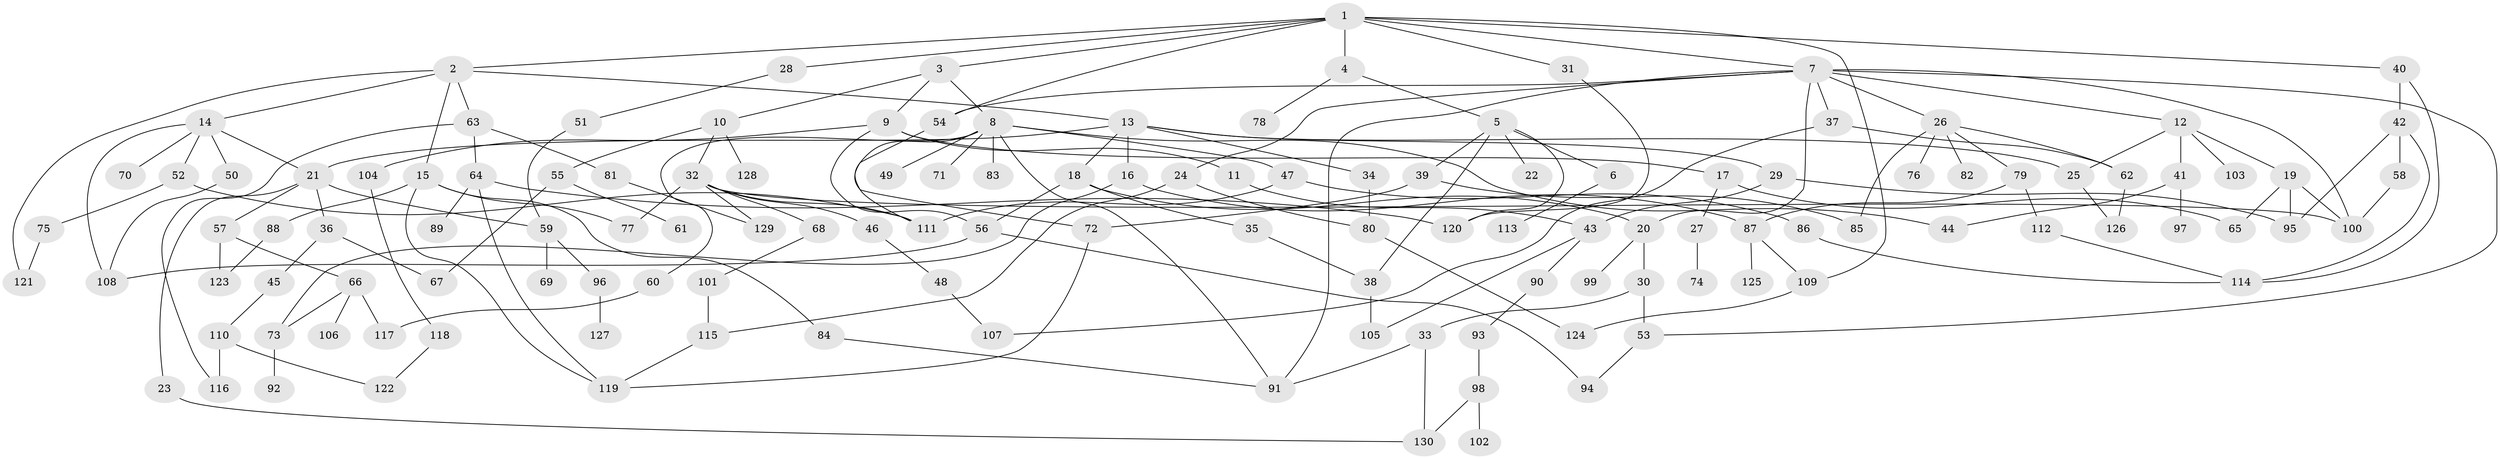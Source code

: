 // Generated by graph-tools (version 1.1) at 2025/49/03/09/25 03:49:18]
// undirected, 130 vertices, 184 edges
graph export_dot {
graph [start="1"]
  node [color=gray90,style=filled];
  1;
  2;
  3;
  4;
  5;
  6;
  7;
  8;
  9;
  10;
  11;
  12;
  13;
  14;
  15;
  16;
  17;
  18;
  19;
  20;
  21;
  22;
  23;
  24;
  25;
  26;
  27;
  28;
  29;
  30;
  31;
  32;
  33;
  34;
  35;
  36;
  37;
  38;
  39;
  40;
  41;
  42;
  43;
  44;
  45;
  46;
  47;
  48;
  49;
  50;
  51;
  52;
  53;
  54;
  55;
  56;
  57;
  58;
  59;
  60;
  61;
  62;
  63;
  64;
  65;
  66;
  67;
  68;
  69;
  70;
  71;
  72;
  73;
  74;
  75;
  76;
  77;
  78;
  79;
  80;
  81;
  82;
  83;
  84;
  85;
  86;
  87;
  88;
  89;
  90;
  91;
  92;
  93;
  94;
  95;
  96;
  97;
  98;
  99;
  100;
  101;
  102;
  103;
  104;
  105;
  106;
  107;
  108;
  109;
  110;
  111;
  112;
  113;
  114;
  115;
  116;
  117;
  118;
  119;
  120;
  121;
  122;
  123;
  124;
  125;
  126;
  127;
  128;
  129;
  130;
  1 -- 2;
  1 -- 3;
  1 -- 4;
  1 -- 7;
  1 -- 28;
  1 -- 31;
  1 -- 40;
  1 -- 54;
  1 -- 109;
  2 -- 13;
  2 -- 14;
  2 -- 15;
  2 -- 63;
  2 -- 121;
  3 -- 8;
  3 -- 9;
  3 -- 10;
  4 -- 5;
  4 -- 78;
  5 -- 6;
  5 -- 22;
  5 -- 38;
  5 -- 39;
  5 -- 120;
  6 -- 113;
  7 -- 12;
  7 -- 24;
  7 -- 26;
  7 -- 37;
  7 -- 53;
  7 -- 54;
  7 -- 100;
  7 -- 20;
  7 -- 91;
  8 -- 47;
  8 -- 49;
  8 -- 60;
  8 -- 71;
  8 -- 83;
  8 -- 91;
  8 -- 44;
  8 -- 111;
  9 -- 11;
  9 -- 17;
  9 -- 56;
  9 -- 104;
  10 -- 32;
  10 -- 55;
  10 -- 128;
  11 -- 43;
  12 -- 19;
  12 -- 41;
  12 -- 103;
  12 -- 25;
  13 -- 16;
  13 -- 18;
  13 -- 21;
  13 -- 25;
  13 -- 29;
  13 -- 34;
  14 -- 50;
  14 -- 52;
  14 -- 70;
  14 -- 21;
  14 -- 108;
  15 -- 77;
  15 -- 84;
  15 -- 88;
  15 -- 119;
  16 -- 87;
  16 -- 73;
  17 -- 27;
  17 -- 65;
  18 -- 20;
  18 -- 35;
  18 -- 56;
  19 -- 65;
  19 -- 100;
  19 -- 95;
  20 -- 30;
  20 -- 99;
  21 -- 23;
  21 -- 36;
  21 -- 57;
  21 -- 59;
  23 -- 130;
  24 -- 80;
  24 -- 115;
  25 -- 126;
  26 -- 76;
  26 -- 79;
  26 -- 82;
  26 -- 85;
  26 -- 62;
  27 -- 74;
  28 -- 51;
  29 -- 95;
  29 -- 43;
  30 -- 33;
  30 -- 53;
  31 -- 120;
  32 -- 46;
  32 -- 68;
  32 -- 100;
  32 -- 111;
  32 -- 77;
  32 -- 129;
  33 -- 91;
  33 -- 130;
  34 -- 80;
  35 -- 38;
  36 -- 45;
  36 -- 67;
  37 -- 62;
  37 -- 107;
  38 -- 105;
  39 -- 72;
  39 -- 85;
  40 -- 42;
  40 -- 114;
  41 -- 44;
  41 -- 97;
  42 -- 58;
  42 -- 95;
  42 -- 114;
  43 -- 90;
  43 -- 105;
  45 -- 110;
  46 -- 48;
  47 -- 86;
  47 -- 111;
  48 -- 107;
  50 -- 108;
  51 -- 59;
  52 -- 75;
  52 -- 111;
  53 -- 94;
  54 -- 72;
  55 -- 61;
  55 -- 67;
  56 -- 94;
  56 -- 108;
  57 -- 66;
  57 -- 123;
  58 -- 100;
  59 -- 69;
  59 -- 96;
  60 -- 117;
  62 -- 126;
  63 -- 64;
  63 -- 81;
  63 -- 116;
  64 -- 89;
  64 -- 120;
  64 -- 119;
  66 -- 73;
  66 -- 106;
  66 -- 117;
  68 -- 101;
  72 -- 119;
  73 -- 92;
  75 -- 121;
  79 -- 112;
  79 -- 87;
  80 -- 124;
  81 -- 129;
  84 -- 91;
  86 -- 114;
  87 -- 125;
  87 -- 109;
  88 -- 123;
  90 -- 93;
  93 -- 98;
  96 -- 127;
  98 -- 102;
  98 -- 130;
  101 -- 115;
  104 -- 118;
  109 -- 124;
  110 -- 122;
  110 -- 116;
  112 -- 114;
  115 -- 119;
  118 -- 122;
}
